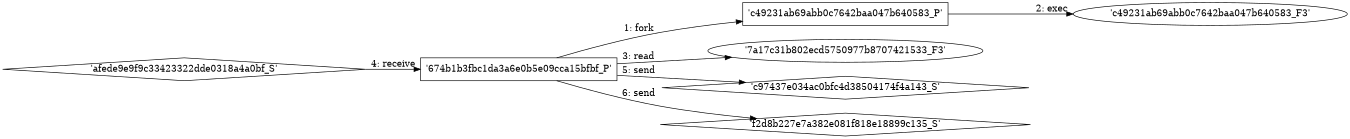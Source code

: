 digraph "D:\Learning\Paper\apt\基于CTI的攻击预警\Dataset\攻击图\ASGfromALLCTI\Threat Source newsletter (March 24, 2022) — Of course the deepfake videos are here.dot" {
rankdir="LR"
size="9"
fixedsize="false"
splines="true"
nodesep=0.3
ranksep=0
fontsize=10
overlap="scalexy"
engine= "neato"
	"'674b1b3fbc1da3a6e0b5e09cca15bfbf_P'" [node_type=Process shape=box]
	"'c49231ab69abb0c7642baa047b640583_P'" [node_type=Process shape=box]
	"'674b1b3fbc1da3a6e0b5e09cca15bfbf_P'" -> "'c49231ab69abb0c7642baa047b640583_P'" [label="1: fork"]
	"'c49231ab69abb0c7642baa047b640583_P'" [node_type=Process shape=box]
	"'c49231ab69abb0c7642baa047b640583_F3'" [node_type=File shape=ellipse]
	"'c49231ab69abb0c7642baa047b640583_P'" -> "'c49231ab69abb0c7642baa047b640583_F3'" [label="2: exec"]
	"'7a17c31b802ecd5750977b8707421533_F3'" [node_type=file shape=ellipse]
	"'674b1b3fbc1da3a6e0b5e09cca15bfbf_P'" [node_type=Process shape=box]
	"'674b1b3fbc1da3a6e0b5e09cca15bfbf_P'" -> "'7a17c31b802ecd5750977b8707421533_F3'" [label="3: read"]
	"'674b1b3fbc1da3a6e0b5e09cca15bfbf_P'" [node_type=Process shape=box]
	"'afede9e9f9c33423322dde0318a4a0bf_S'" [node_type=Socket shape=diamond]
	"'afede9e9f9c33423322dde0318a4a0bf_S'" -> "'674b1b3fbc1da3a6e0b5e09cca15bfbf_P'" [label="4: receive"]
	"'c97437e034ac0bfc4d38504174f4a143_S'" [node_type=Socket shape=diamond]
	"'674b1b3fbc1da3a6e0b5e09cca15bfbf_P'" [node_type=Process shape=box]
	"'674b1b3fbc1da3a6e0b5e09cca15bfbf_P'" -> "'c97437e034ac0bfc4d38504174f4a143_S'" [label="5: send"]
	"'f2d8b227e7a382e081f818e18899c135_S'" [node_type=Socket shape=diamond]
	"'674b1b3fbc1da3a6e0b5e09cca15bfbf_P'" [node_type=Process shape=box]
	"'674b1b3fbc1da3a6e0b5e09cca15bfbf_P'" -> "'f2d8b227e7a382e081f818e18899c135_S'" [label="6: send"]
}
